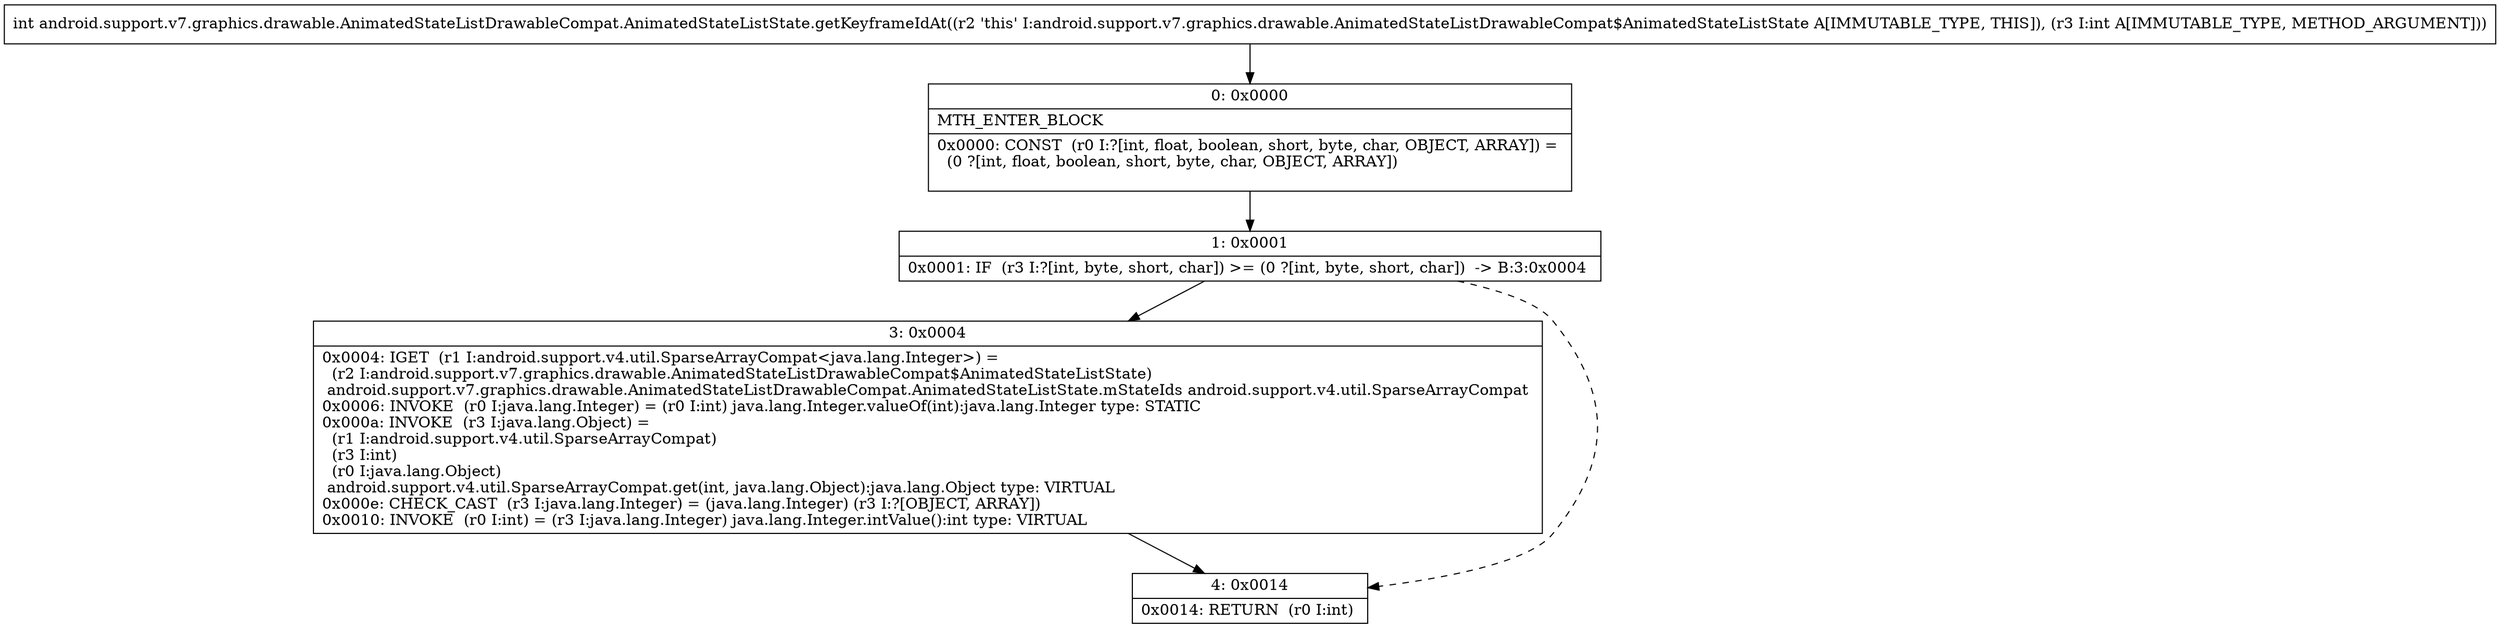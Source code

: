 digraph "CFG forandroid.support.v7.graphics.drawable.AnimatedStateListDrawableCompat.AnimatedStateListState.getKeyframeIdAt(I)I" {
Node_0 [shape=record,label="{0\:\ 0x0000|MTH_ENTER_BLOCK\l|0x0000: CONST  (r0 I:?[int, float, boolean, short, byte, char, OBJECT, ARRAY]) = \l  (0 ?[int, float, boolean, short, byte, char, OBJECT, ARRAY])\l \l}"];
Node_1 [shape=record,label="{1\:\ 0x0001|0x0001: IF  (r3 I:?[int, byte, short, char]) \>= (0 ?[int, byte, short, char])  \-\> B:3:0x0004 \l}"];
Node_3 [shape=record,label="{3\:\ 0x0004|0x0004: IGET  (r1 I:android.support.v4.util.SparseArrayCompat\<java.lang.Integer\>) = \l  (r2 I:android.support.v7.graphics.drawable.AnimatedStateListDrawableCompat$AnimatedStateListState)\l android.support.v7.graphics.drawable.AnimatedStateListDrawableCompat.AnimatedStateListState.mStateIds android.support.v4.util.SparseArrayCompat \l0x0006: INVOKE  (r0 I:java.lang.Integer) = (r0 I:int) java.lang.Integer.valueOf(int):java.lang.Integer type: STATIC \l0x000a: INVOKE  (r3 I:java.lang.Object) = \l  (r1 I:android.support.v4.util.SparseArrayCompat)\l  (r3 I:int)\l  (r0 I:java.lang.Object)\l android.support.v4.util.SparseArrayCompat.get(int, java.lang.Object):java.lang.Object type: VIRTUAL \l0x000e: CHECK_CAST  (r3 I:java.lang.Integer) = (java.lang.Integer) (r3 I:?[OBJECT, ARRAY]) \l0x0010: INVOKE  (r0 I:int) = (r3 I:java.lang.Integer) java.lang.Integer.intValue():int type: VIRTUAL \l}"];
Node_4 [shape=record,label="{4\:\ 0x0014|0x0014: RETURN  (r0 I:int) \l}"];
MethodNode[shape=record,label="{int android.support.v7.graphics.drawable.AnimatedStateListDrawableCompat.AnimatedStateListState.getKeyframeIdAt((r2 'this' I:android.support.v7.graphics.drawable.AnimatedStateListDrawableCompat$AnimatedStateListState A[IMMUTABLE_TYPE, THIS]), (r3 I:int A[IMMUTABLE_TYPE, METHOD_ARGUMENT])) }"];
MethodNode -> Node_0;
Node_0 -> Node_1;
Node_1 -> Node_3;
Node_1 -> Node_4[style=dashed];
Node_3 -> Node_4;
}

